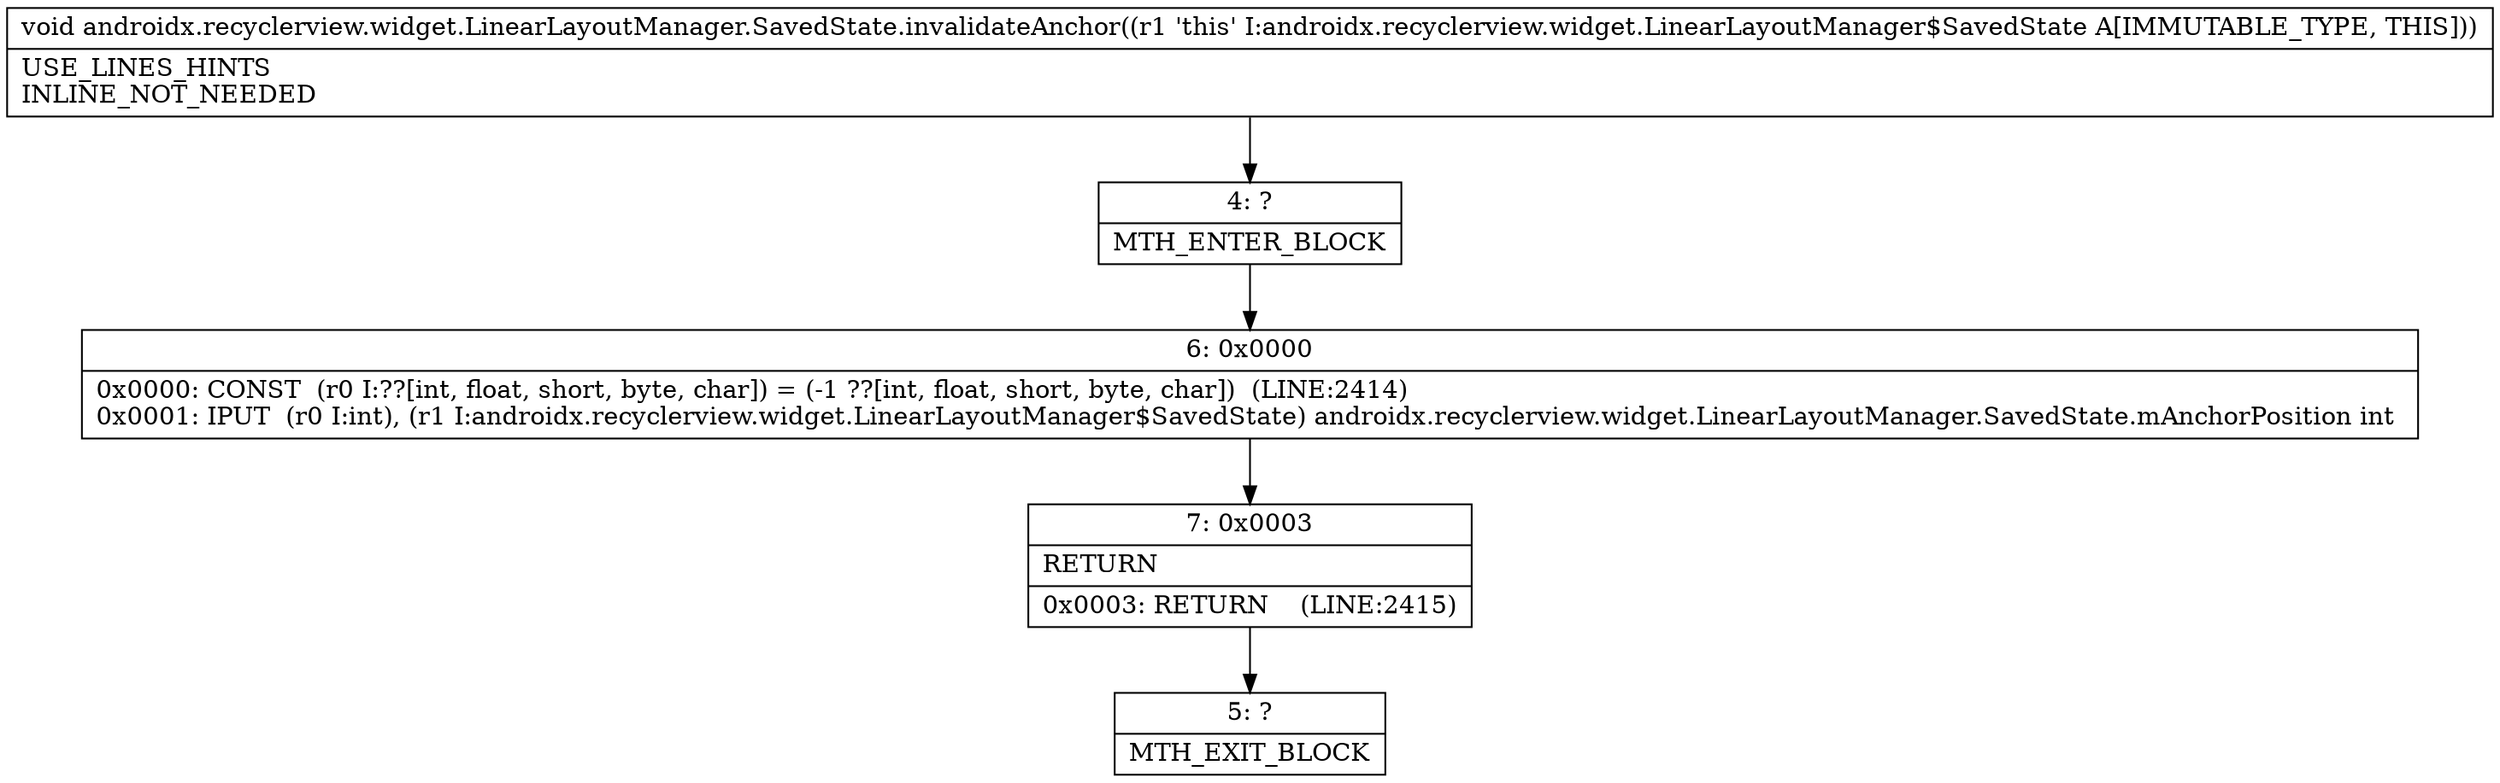 digraph "CFG forandroidx.recyclerview.widget.LinearLayoutManager.SavedState.invalidateAnchor()V" {
Node_4 [shape=record,label="{4\:\ ?|MTH_ENTER_BLOCK\l}"];
Node_6 [shape=record,label="{6\:\ 0x0000|0x0000: CONST  (r0 I:??[int, float, short, byte, char]) = (\-1 ??[int, float, short, byte, char])  (LINE:2414)\l0x0001: IPUT  (r0 I:int), (r1 I:androidx.recyclerview.widget.LinearLayoutManager$SavedState) androidx.recyclerview.widget.LinearLayoutManager.SavedState.mAnchorPosition int \l}"];
Node_7 [shape=record,label="{7\:\ 0x0003|RETURN\l|0x0003: RETURN    (LINE:2415)\l}"];
Node_5 [shape=record,label="{5\:\ ?|MTH_EXIT_BLOCK\l}"];
MethodNode[shape=record,label="{void androidx.recyclerview.widget.LinearLayoutManager.SavedState.invalidateAnchor((r1 'this' I:androidx.recyclerview.widget.LinearLayoutManager$SavedState A[IMMUTABLE_TYPE, THIS]))  | USE_LINES_HINTS\lINLINE_NOT_NEEDED\l}"];
MethodNode -> Node_4;Node_4 -> Node_6;
Node_6 -> Node_7;
Node_7 -> Node_5;
}

